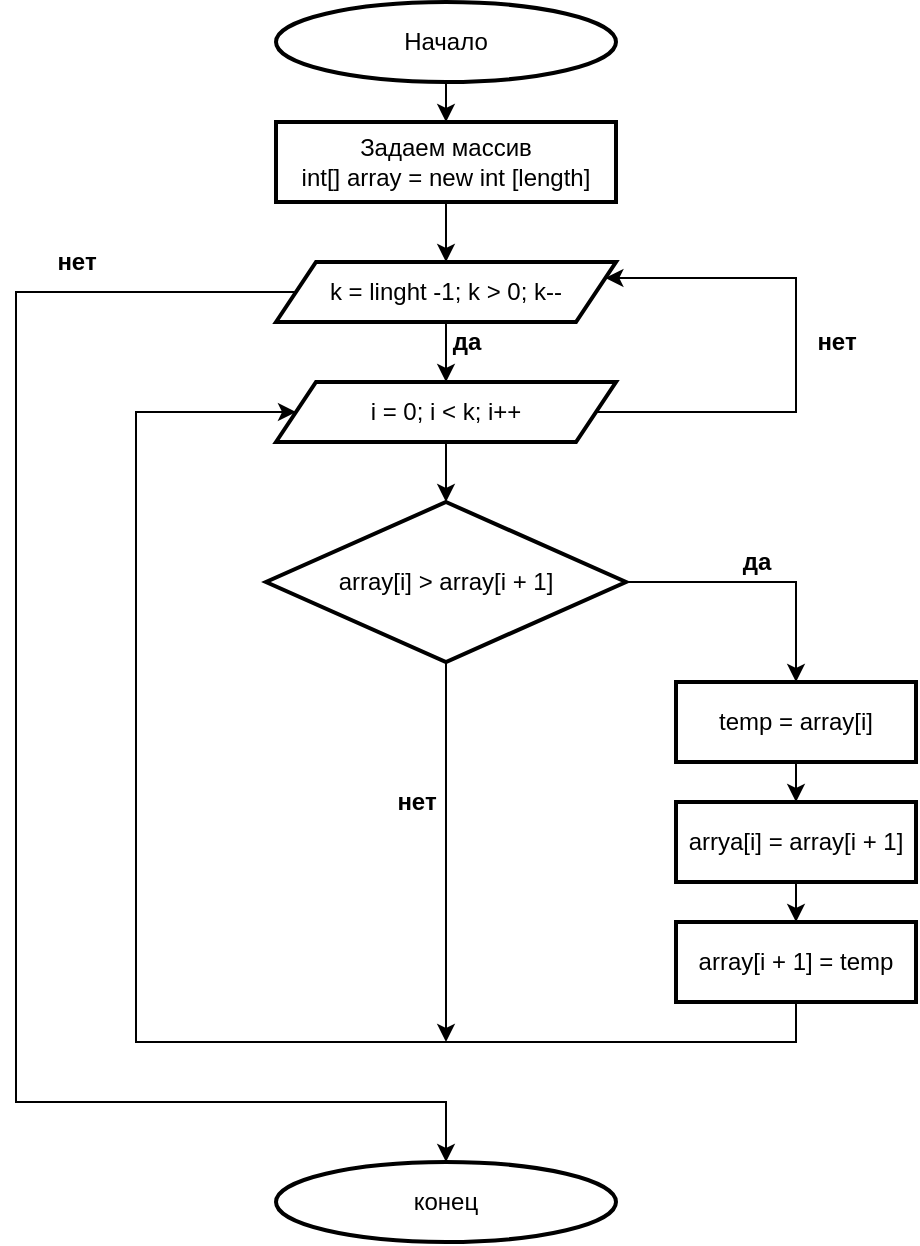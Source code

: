 <mxfile version="17.2.4" type="device"><diagram name="Page-1" id="6133507b-19e7-1e82-6fc7-422aa6c4b21f"><mxGraphModel dx="1422" dy="762" grid="1" gridSize="10" guides="1" tooltips="1" connect="1" arrows="1" fold="1" page="1" pageScale="1" pageWidth="1100" pageHeight="850" background="none" math="0" shadow="0"><root><mxCell id="0"/><mxCell id="1" parent="0"/><mxCell id="BmuLXDDchzViZrZdzpdG-34" value="" style="edgeStyle=orthogonalEdgeStyle;rounded=0;orthogonalLoop=1;jettySize=auto;html=1;" edge="1" parent="1" source="BmuLXDDchzViZrZdzpdG-8" target="BmuLXDDchzViZrZdzpdG-33"><mxGeometry relative="1" as="geometry"/></mxCell><mxCell id="BmuLXDDchzViZrZdzpdG-8" value="Начало" style="strokeWidth=2;html=1;shape=mxgraph.flowchart.start_1;whiteSpace=wrap;" vertex="1" parent="1"><mxGeometry x="440" y="10" width="170" height="40" as="geometry"/></mxCell><mxCell id="BmuLXDDchzViZrZdzpdG-36" value="" style="edgeStyle=orthogonalEdgeStyle;rounded=0;orthogonalLoop=1;jettySize=auto;html=1;" edge="1" parent="1" source="BmuLXDDchzViZrZdzpdG-33" target="BmuLXDDchzViZrZdzpdG-35"><mxGeometry relative="1" as="geometry"/></mxCell><mxCell id="BmuLXDDchzViZrZdzpdG-33" value="&lt;span&gt;Задаем массив&lt;/span&gt;&lt;br&gt;&lt;span&gt;int[] array = new int [length]&lt;/span&gt;" style="whiteSpace=wrap;html=1;strokeWidth=2;" vertex="1" parent="1"><mxGeometry x="440" y="70" width="170" height="40" as="geometry"/></mxCell><mxCell id="BmuLXDDchzViZrZdzpdG-38" value="" style="edgeStyle=orthogonalEdgeStyle;rounded=0;orthogonalLoop=1;jettySize=auto;html=1;" edge="1" parent="1" source="BmuLXDDchzViZrZdzpdG-35" target="BmuLXDDchzViZrZdzpdG-37"><mxGeometry relative="1" as="geometry"/></mxCell><mxCell id="BmuLXDDchzViZrZdzpdG-60" value="" style="edgeStyle=orthogonalEdgeStyle;rounded=0;orthogonalLoop=1;jettySize=auto;html=1;" edge="1" parent="1" source="BmuLXDDchzViZrZdzpdG-35" target="BmuLXDDchzViZrZdzpdG-59"><mxGeometry relative="1" as="geometry"><Array as="points"><mxPoint x="310" y="155"/><mxPoint x="310" y="560"/><mxPoint x="525" y="560"/></Array></mxGeometry></mxCell><mxCell id="BmuLXDDchzViZrZdzpdG-35" value="&lt;span&gt;k = linght -1; k &amp;gt; 0; k--&lt;/span&gt;" style="shape=parallelogram;perimeter=parallelogramPerimeter;whiteSpace=wrap;html=1;fixedSize=1;strokeWidth=2;" vertex="1" parent="1"><mxGeometry x="440" y="140" width="170" height="30" as="geometry"/></mxCell><mxCell id="BmuLXDDchzViZrZdzpdG-40" style="edgeStyle=orthogonalEdgeStyle;rounded=0;orthogonalLoop=1;jettySize=auto;html=1;entryX=1;entryY=0.25;entryDx=0;entryDy=0;" edge="1" parent="1" source="BmuLXDDchzViZrZdzpdG-37" target="BmuLXDDchzViZrZdzpdG-35"><mxGeometry relative="1" as="geometry"><mxPoint x="650" y="150" as="targetPoint"/><Array as="points"><mxPoint x="700" y="215"/><mxPoint x="700" y="148"/></Array></mxGeometry></mxCell><mxCell id="BmuLXDDchzViZrZdzpdG-44" value="" style="edgeStyle=orthogonalEdgeStyle;rounded=0;orthogonalLoop=1;jettySize=auto;html=1;" edge="1" parent="1" source="BmuLXDDchzViZrZdzpdG-37" target="BmuLXDDchzViZrZdzpdG-43"><mxGeometry relative="1" as="geometry"/></mxCell><mxCell id="BmuLXDDchzViZrZdzpdG-37" value="&lt;span&gt;i = 0; i &amp;lt; k; i++&lt;/span&gt;" style="shape=parallelogram;perimeter=parallelogramPerimeter;whiteSpace=wrap;html=1;fixedSize=1;strokeWidth=2;" vertex="1" parent="1"><mxGeometry x="440" y="200" width="170" height="30" as="geometry"/></mxCell><mxCell id="BmuLXDDchzViZrZdzpdG-39" value="да" style="text;html=1;align=center;verticalAlign=middle;resizable=0;points=[];autosize=1;strokeColor=none;fillColor=none;fontStyle=1" vertex="1" parent="1"><mxGeometry x="520" y="170" width="30" height="20" as="geometry"/></mxCell><mxCell id="BmuLXDDchzViZrZdzpdG-42" value="нет" style="text;html=1;align=center;verticalAlign=middle;resizable=0;points=[];autosize=1;strokeColor=none;fillColor=none;fontStyle=1" vertex="1" parent="1"><mxGeometry x="700" y="170" width="40" height="20" as="geometry"/></mxCell><mxCell id="BmuLXDDchzViZrZdzpdG-47" value="" style="edgeStyle=orthogonalEdgeStyle;rounded=0;orthogonalLoop=1;jettySize=auto;html=1;" edge="1" parent="1" source="BmuLXDDchzViZrZdzpdG-43" target="BmuLXDDchzViZrZdzpdG-46"><mxGeometry relative="1" as="geometry"/></mxCell><mxCell id="BmuLXDDchzViZrZdzpdG-55" style="edgeStyle=orthogonalEdgeStyle;rounded=0;orthogonalLoop=1;jettySize=auto;html=1;exitX=0.5;exitY=1;exitDx=0;exitDy=0;" edge="1" parent="1" source="BmuLXDDchzViZrZdzpdG-43"><mxGeometry relative="1" as="geometry"><mxPoint x="525" y="530" as="targetPoint"/></mxGeometry></mxCell><mxCell id="BmuLXDDchzViZrZdzpdG-43" value="array[i] &amp;gt; array[i + 1]" style="rhombus;whiteSpace=wrap;html=1;strokeWidth=2;" vertex="1" parent="1"><mxGeometry x="435" y="260" width="180" height="80" as="geometry"/></mxCell><mxCell id="BmuLXDDchzViZrZdzpdG-45" style="edgeStyle=orthogonalEdgeStyle;rounded=0;orthogonalLoop=1;jettySize=auto;html=1;exitX=0.5;exitY=1;exitDx=0;exitDy=0;" edge="1" parent="1" source="BmuLXDDchzViZrZdzpdG-43" target="BmuLXDDchzViZrZdzpdG-43"><mxGeometry relative="1" as="geometry"/></mxCell><mxCell id="BmuLXDDchzViZrZdzpdG-49" value="" style="edgeStyle=orthogonalEdgeStyle;rounded=0;orthogonalLoop=1;jettySize=auto;html=1;" edge="1" parent="1" source="BmuLXDDchzViZrZdzpdG-46" target="BmuLXDDchzViZrZdzpdG-48"><mxGeometry relative="1" as="geometry"/></mxCell><mxCell id="BmuLXDDchzViZrZdzpdG-46" value="temp = array[i]" style="whiteSpace=wrap;html=1;strokeWidth=2;" vertex="1" parent="1"><mxGeometry x="640" y="350" width="120" height="40" as="geometry"/></mxCell><mxCell id="BmuLXDDchzViZrZdzpdG-51" value="" style="edgeStyle=orthogonalEdgeStyle;rounded=0;orthogonalLoop=1;jettySize=auto;html=1;" edge="1" parent="1" source="BmuLXDDchzViZrZdzpdG-48" target="BmuLXDDchzViZrZdzpdG-50"><mxGeometry relative="1" as="geometry"/></mxCell><mxCell id="BmuLXDDchzViZrZdzpdG-48" value="arrya[i] = array[i + 1]" style="whiteSpace=wrap;html=1;strokeWidth=2;" vertex="1" parent="1"><mxGeometry x="640" y="410" width="120" height="40" as="geometry"/></mxCell><mxCell id="BmuLXDDchzViZrZdzpdG-53" style="edgeStyle=orthogonalEdgeStyle;rounded=0;orthogonalLoop=1;jettySize=auto;html=1;entryX=0;entryY=0.5;entryDx=0;entryDy=0;" edge="1" parent="1" source="BmuLXDDchzViZrZdzpdG-50" target="BmuLXDDchzViZrZdzpdG-37"><mxGeometry relative="1" as="geometry"><mxPoint x="380" y="200" as="targetPoint"/><Array as="points"><mxPoint x="700" y="530"/><mxPoint x="370" y="530"/><mxPoint x="370" y="215"/></Array></mxGeometry></mxCell><mxCell id="BmuLXDDchzViZrZdzpdG-50" value="array[i + 1] = temp" style="whiteSpace=wrap;html=1;strokeWidth=2;" vertex="1" parent="1"><mxGeometry x="640" y="470" width="120" height="40" as="geometry"/></mxCell><mxCell id="BmuLXDDchzViZrZdzpdG-52" value="да" style="text;html=1;align=center;verticalAlign=middle;resizable=0;points=[];autosize=1;strokeColor=none;fillColor=none;fontStyle=1" vertex="1" parent="1"><mxGeometry x="665" y="280" width="30" height="20" as="geometry"/></mxCell><mxCell id="BmuLXDDchzViZrZdzpdG-56" value="нет" style="text;html=1;align=center;verticalAlign=middle;resizable=0;points=[];autosize=1;strokeColor=none;fillColor=none;fontStyle=1" vertex="1" parent="1"><mxGeometry x="490" y="400" width="40" height="20" as="geometry"/></mxCell><mxCell id="BmuLXDDchzViZrZdzpdG-59" value="конец" style="ellipse;whiteSpace=wrap;html=1;strokeWidth=2;" vertex="1" parent="1"><mxGeometry x="440" y="590" width="170" height="40" as="geometry"/></mxCell><mxCell id="BmuLXDDchzViZrZdzpdG-61" value="нет" style="text;html=1;align=center;verticalAlign=middle;resizable=0;points=[];autosize=1;strokeColor=none;fillColor=none;fontStyle=1" vertex="1" parent="1"><mxGeometry x="320" y="130" width="40" height="20" as="geometry"/></mxCell></root></mxGraphModel></diagram></mxfile>